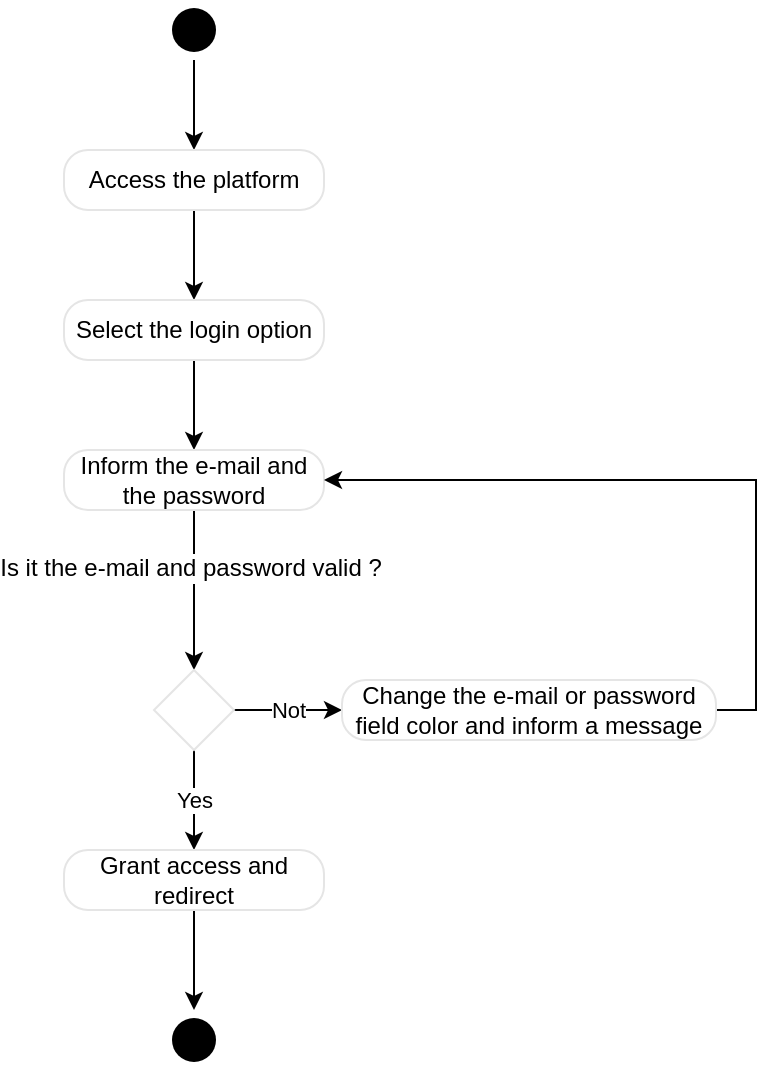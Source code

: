<mxfile version="10.6.7" type="device"><diagram id="WFpB8vcNrH7p7pJ3ZmiU" name="Page-1"><mxGraphModel dx="651" dy="319" grid="1" gridSize="10" guides="1" tooltips="1" connect="1" arrows="1" fold="1" page="1" pageScale="1" pageWidth="827" pageHeight="1169" math="0" shadow="0"><root><mxCell id="0"/><mxCell id="1" parent="0"/><mxCell id="CXE8C3VurND8vPaSKY2t-8" style="edgeStyle=orthogonalEdgeStyle;rounded=0;orthogonalLoop=1;jettySize=auto;html=1;exitX=0.5;exitY=1;exitDx=0;exitDy=0;" parent="1" source="CXE8C3VurND8vPaSKY2t-4" target="CXE8C3VurND8vPaSKY2t-6" edge="1"><mxGeometry relative="1" as="geometry"/></mxCell><mxCell id="CXE8C3VurND8vPaSKY2t-4" value="" style="ellipse;html=1;shape=startState;fillColor=#000000;strokeColor=none;" parent="1" vertex="1"><mxGeometry x="325" y="155" width="30" height="30" as="geometry"/></mxCell><mxCell id="CXE8C3VurND8vPaSKY2t-14" style="edgeStyle=orthogonalEdgeStyle;rounded=0;orthogonalLoop=1;jettySize=auto;html=1;" parent="1" source="CXE8C3VurND8vPaSKY2t-6" target="CXE8C3VurND8vPaSKY2t-11" edge="1"><mxGeometry relative="1" as="geometry"/></mxCell><mxCell id="CXE8C3VurND8vPaSKY2t-6" value="Access the platform" style="rounded=1;whiteSpace=wrap;html=1;arcSize=40;fontColor=#000000;fillColor=#FFFFFF;strokeColor=#e5e5e5;" parent="1" vertex="1"><mxGeometry x="275" y="230" width="130" height="30" as="geometry"/></mxCell><mxCell id="CXE8C3VurND8vPaSKY2t-13" style="edgeStyle=orthogonalEdgeStyle;rounded=0;orthogonalLoop=1;jettySize=auto;html=1;entryX=0.5;entryY=0;entryDx=0;entryDy=0;" parent="1" source="CXE8C3VurND8vPaSKY2t-11" target="CXE8C3VurND8vPaSKY2t-12" edge="1"><mxGeometry relative="1" as="geometry"/></mxCell><mxCell id="CXE8C3VurND8vPaSKY2t-11" value="Select the login option" style="rounded=1;whiteSpace=wrap;html=1;arcSize=40;fontColor=#000000;fillColor=#FFFFFF;strokeColor=#e5e5e5;" parent="1" vertex="1"><mxGeometry x="275" y="305" width="130" height="30" as="geometry"/></mxCell><mxCell id="CXE8C3VurND8vPaSKY2t-16" style="edgeStyle=orthogonalEdgeStyle;rounded=0;orthogonalLoop=1;jettySize=auto;html=1;exitX=0.5;exitY=1;exitDx=0;exitDy=0;entryX=0.5;entryY=0;entryDx=0;entryDy=0;" parent="1" source="CXE8C3VurND8vPaSKY2t-12" target="CXE8C3VurND8vPaSKY2t-15" edge="1"><mxGeometry relative="1" as="geometry"/></mxCell><mxCell id="CXE8C3VurND8vPaSKY2t-24" value="Is it the e-mail and password valid ?" style="text;html=1;resizable=0;points=[];align=center;verticalAlign=middle;labelBackgroundColor=#ffffff;" parent="CXE8C3VurND8vPaSKY2t-16" vertex="1" connectable="0"><mxGeometry x="-0.276" y="-2" relative="1" as="geometry"><mxPoint as="offset"/></mxGeometry></mxCell><mxCell id="CXE8C3VurND8vPaSKY2t-12" value="Inform the e-mail and the password&lt;br&gt;" style="rounded=1;whiteSpace=wrap;html=1;arcSize=40;fontColor=#000000;fillColor=#FFFFFF;strokeColor=#e5e5e5;" parent="1" vertex="1"><mxGeometry x="275" y="380" width="130" height="30" as="geometry"/></mxCell><mxCell id="CXE8C3VurND8vPaSKY2t-20" value="Not" style="edgeStyle=orthogonalEdgeStyle;rounded=0;orthogonalLoop=1;jettySize=auto;html=1;" parent="1" source="CXE8C3VurND8vPaSKY2t-15" target="CXE8C3VurND8vPaSKY2t-17" edge="1"><mxGeometry relative="1" as="geometry"/></mxCell><mxCell id="CXE8C3VurND8vPaSKY2t-27" value="Yes" style="edgeStyle=orthogonalEdgeStyle;rounded=0;orthogonalLoop=1;jettySize=auto;html=1;exitX=0.5;exitY=1;exitDx=0;exitDy=0;entryX=0.5;entryY=0;entryDx=0;entryDy=0;" parent="1" source="CXE8C3VurND8vPaSKY2t-15" target="CXE8C3VurND8vPaSKY2t-26" edge="1"><mxGeometry relative="1" as="geometry"/></mxCell><mxCell id="CXE8C3VurND8vPaSKY2t-15" value="" style="rhombus;whiteSpace=wrap;html=1;strokeColor=#e5e5e5;fillColor=#FFFFFF;" parent="1" vertex="1"><mxGeometry x="320" y="490" width="40" height="40" as="geometry"/></mxCell><mxCell id="CXE8C3VurND8vPaSKY2t-31" style="edgeStyle=orthogonalEdgeStyle;rounded=0;orthogonalLoop=1;jettySize=auto;html=1;exitX=1;exitY=0.5;exitDx=0;exitDy=0;entryX=1;entryY=0.5;entryDx=0;entryDy=0;" parent="1" source="CXE8C3VurND8vPaSKY2t-17" target="CXE8C3VurND8vPaSKY2t-12" edge="1"><mxGeometry relative="1" as="geometry"/></mxCell><mxCell id="CXE8C3VurND8vPaSKY2t-17" value="Change the e-mail or password field color and inform a message&lt;br&gt;" style="rounded=1;whiteSpace=wrap;html=1;arcSize=40;fontColor=#000000;fillColor=#FFFFFF;strokeColor=#e5e5e5;" parent="1" vertex="1"><mxGeometry x="414" y="495" width="187" height="30" as="geometry"/></mxCell><mxCell id="CXE8C3VurND8vPaSKY2t-29" style="edgeStyle=orthogonalEdgeStyle;rounded=0;orthogonalLoop=1;jettySize=auto;html=1;exitX=0.5;exitY=1;exitDx=0;exitDy=0;entryX=0.5;entryY=0;entryDx=0;entryDy=0;" parent="1" source="CXE8C3VurND8vPaSKY2t-26" target="CXE8C3VurND8vPaSKY2t-28" edge="1"><mxGeometry relative="1" as="geometry"/></mxCell><mxCell id="CXE8C3VurND8vPaSKY2t-26" value="Grant access and redirect&lt;br&gt;" style="rounded=1;whiteSpace=wrap;html=1;arcSize=40;fontColor=#000000;fillColor=#FFFFFF;strokeColor=#e5e5e5;" parent="1" vertex="1"><mxGeometry x="275" y="580" width="130" height="30" as="geometry"/></mxCell><mxCell id="CXE8C3VurND8vPaSKY2t-28" value="" style="ellipse;html=1;shape=startState;fillColor=#000000;strokeColor=none;" parent="1" vertex="1"><mxGeometry x="325" y="660" width="30" height="30" as="geometry"/></mxCell></root></mxGraphModel></diagram></mxfile>